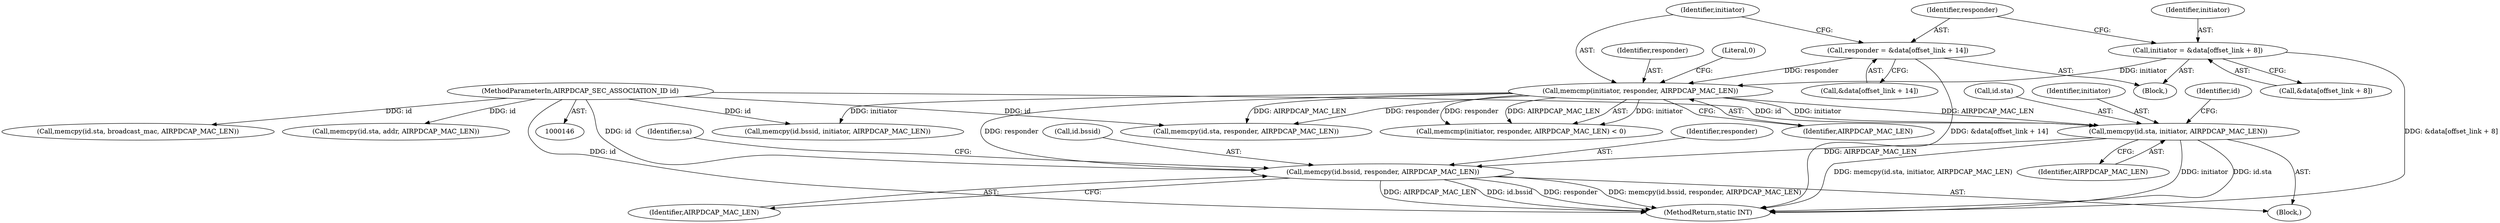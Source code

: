 digraph "0_wireshark_9b0b20b8d5f8c9f7839d58ff6c5900f7e19283b4@pointer" {
"1000679" [label="(Call,memcpy(id.bssid, responder, AIRPDCAP_MAC_LEN))"];
"1000151" [label="(MethodParameterIn,AIRPDCAP_SEC_ASSOCIATION_ID id)"];
"1000667" [label="(Call,memcmp(initiator, responder, AIRPDCAP_MAC_LEN))"];
"1000649" [label="(Call,initiator = &data[offset_link + 8])"];
"1000657" [label="(Call,responder = &data[offset_link + 14])"];
"1000673" [label="(Call,memcpy(id.sta, initiator, AIRPDCAP_MAC_LEN))"];
"1000659" [label="(Call,&data[offset_link + 14])"];
"1000678" [label="(Identifier,AIRPDCAP_MAC_LEN)"];
"1000687" [label="(Call,memcpy(id.sta, responder, AIRPDCAP_MAC_LEN))"];
"1000677" [label="(Identifier,initiator)"];
"1000358" [label="(Call,memcpy(id.sta, broadcast_mac, AIRPDCAP_MAC_LEN))"];
"1000651" [label="(Call,&data[offset_link + 8])"];
"1000151" [label="(MethodParameterIn,AIRPDCAP_SEC_ASSOCIATION_ID id)"];
"1000679" [label="(Call,memcpy(id.bssid, responder, AIRPDCAP_MAC_LEN))"];
"1000649" [label="(Call,initiator = &data[offset_link + 8])"];
"1000387" [label="(Call,memcpy(id.sta, addr, AIRPDCAP_MAC_LEN))"];
"1000673" [label="(Call,memcpy(id.sta, initiator, AIRPDCAP_MAC_LEN))"];
"1000669" [label="(Identifier,responder)"];
"1000700" [label="(Identifier,sa)"];
"1000478" [label="(Block,)"];
"1000784" [label="(MethodReturn,static INT)"];
"1000693" [label="(Call,memcpy(id.bssid, initiator, AIRPDCAP_MAC_LEN))"];
"1000650" [label="(Identifier,initiator)"];
"1000684" [label="(Identifier,AIRPDCAP_MAC_LEN)"];
"1000666" [label="(Call,memcmp(initiator, responder, AIRPDCAP_MAC_LEN) < 0)"];
"1000670" [label="(Identifier,AIRPDCAP_MAC_LEN)"];
"1000680" [label="(Call,id.bssid)"];
"1000672" [label="(Block,)"];
"1000658" [label="(Identifier,responder)"];
"1000667" [label="(Call,memcmp(initiator, responder, AIRPDCAP_MAC_LEN))"];
"1000681" [label="(Identifier,id)"];
"1000683" [label="(Identifier,responder)"];
"1000671" [label="(Literal,0)"];
"1000674" [label="(Call,id.sta)"];
"1000657" [label="(Call,responder = &data[offset_link + 14])"];
"1000668" [label="(Identifier,initiator)"];
"1000679" -> "1000672"  [label="AST: "];
"1000679" -> "1000684"  [label="CFG: "];
"1000680" -> "1000679"  [label="AST: "];
"1000683" -> "1000679"  [label="AST: "];
"1000684" -> "1000679"  [label="AST: "];
"1000700" -> "1000679"  [label="CFG: "];
"1000679" -> "1000784"  [label="DDG: AIRPDCAP_MAC_LEN"];
"1000679" -> "1000784"  [label="DDG: id.bssid"];
"1000679" -> "1000784"  [label="DDG: responder"];
"1000679" -> "1000784"  [label="DDG: memcpy(id.bssid, responder, AIRPDCAP_MAC_LEN)"];
"1000151" -> "1000679"  [label="DDG: id"];
"1000667" -> "1000679"  [label="DDG: responder"];
"1000673" -> "1000679"  [label="DDG: AIRPDCAP_MAC_LEN"];
"1000151" -> "1000146"  [label="AST: "];
"1000151" -> "1000784"  [label="DDG: id"];
"1000151" -> "1000358"  [label="DDG: id"];
"1000151" -> "1000387"  [label="DDG: id"];
"1000151" -> "1000673"  [label="DDG: id"];
"1000151" -> "1000687"  [label="DDG: id"];
"1000151" -> "1000693"  [label="DDG: id"];
"1000667" -> "1000666"  [label="AST: "];
"1000667" -> "1000670"  [label="CFG: "];
"1000668" -> "1000667"  [label="AST: "];
"1000669" -> "1000667"  [label="AST: "];
"1000670" -> "1000667"  [label="AST: "];
"1000671" -> "1000667"  [label="CFG: "];
"1000667" -> "1000666"  [label="DDG: initiator"];
"1000667" -> "1000666"  [label="DDG: responder"];
"1000667" -> "1000666"  [label="DDG: AIRPDCAP_MAC_LEN"];
"1000649" -> "1000667"  [label="DDG: initiator"];
"1000657" -> "1000667"  [label="DDG: responder"];
"1000667" -> "1000673"  [label="DDG: initiator"];
"1000667" -> "1000673"  [label="DDG: AIRPDCAP_MAC_LEN"];
"1000667" -> "1000687"  [label="DDG: responder"];
"1000667" -> "1000687"  [label="DDG: AIRPDCAP_MAC_LEN"];
"1000667" -> "1000693"  [label="DDG: initiator"];
"1000649" -> "1000478"  [label="AST: "];
"1000649" -> "1000651"  [label="CFG: "];
"1000650" -> "1000649"  [label="AST: "];
"1000651" -> "1000649"  [label="AST: "];
"1000658" -> "1000649"  [label="CFG: "];
"1000649" -> "1000784"  [label="DDG: &data[offset_link + 8]"];
"1000657" -> "1000478"  [label="AST: "];
"1000657" -> "1000659"  [label="CFG: "];
"1000658" -> "1000657"  [label="AST: "];
"1000659" -> "1000657"  [label="AST: "];
"1000668" -> "1000657"  [label="CFG: "];
"1000657" -> "1000784"  [label="DDG: &data[offset_link + 14]"];
"1000673" -> "1000672"  [label="AST: "];
"1000673" -> "1000678"  [label="CFG: "];
"1000674" -> "1000673"  [label="AST: "];
"1000677" -> "1000673"  [label="AST: "];
"1000678" -> "1000673"  [label="AST: "];
"1000681" -> "1000673"  [label="CFG: "];
"1000673" -> "1000784"  [label="DDG: initiator"];
"1000673" -> "1000784"  [label="DDG: id.sta"];
"1000673" -> "1000784"  [label="DDG: memcpy(id.sta, initiator, AIRPDCAP_MAC_LEN)"];
}
